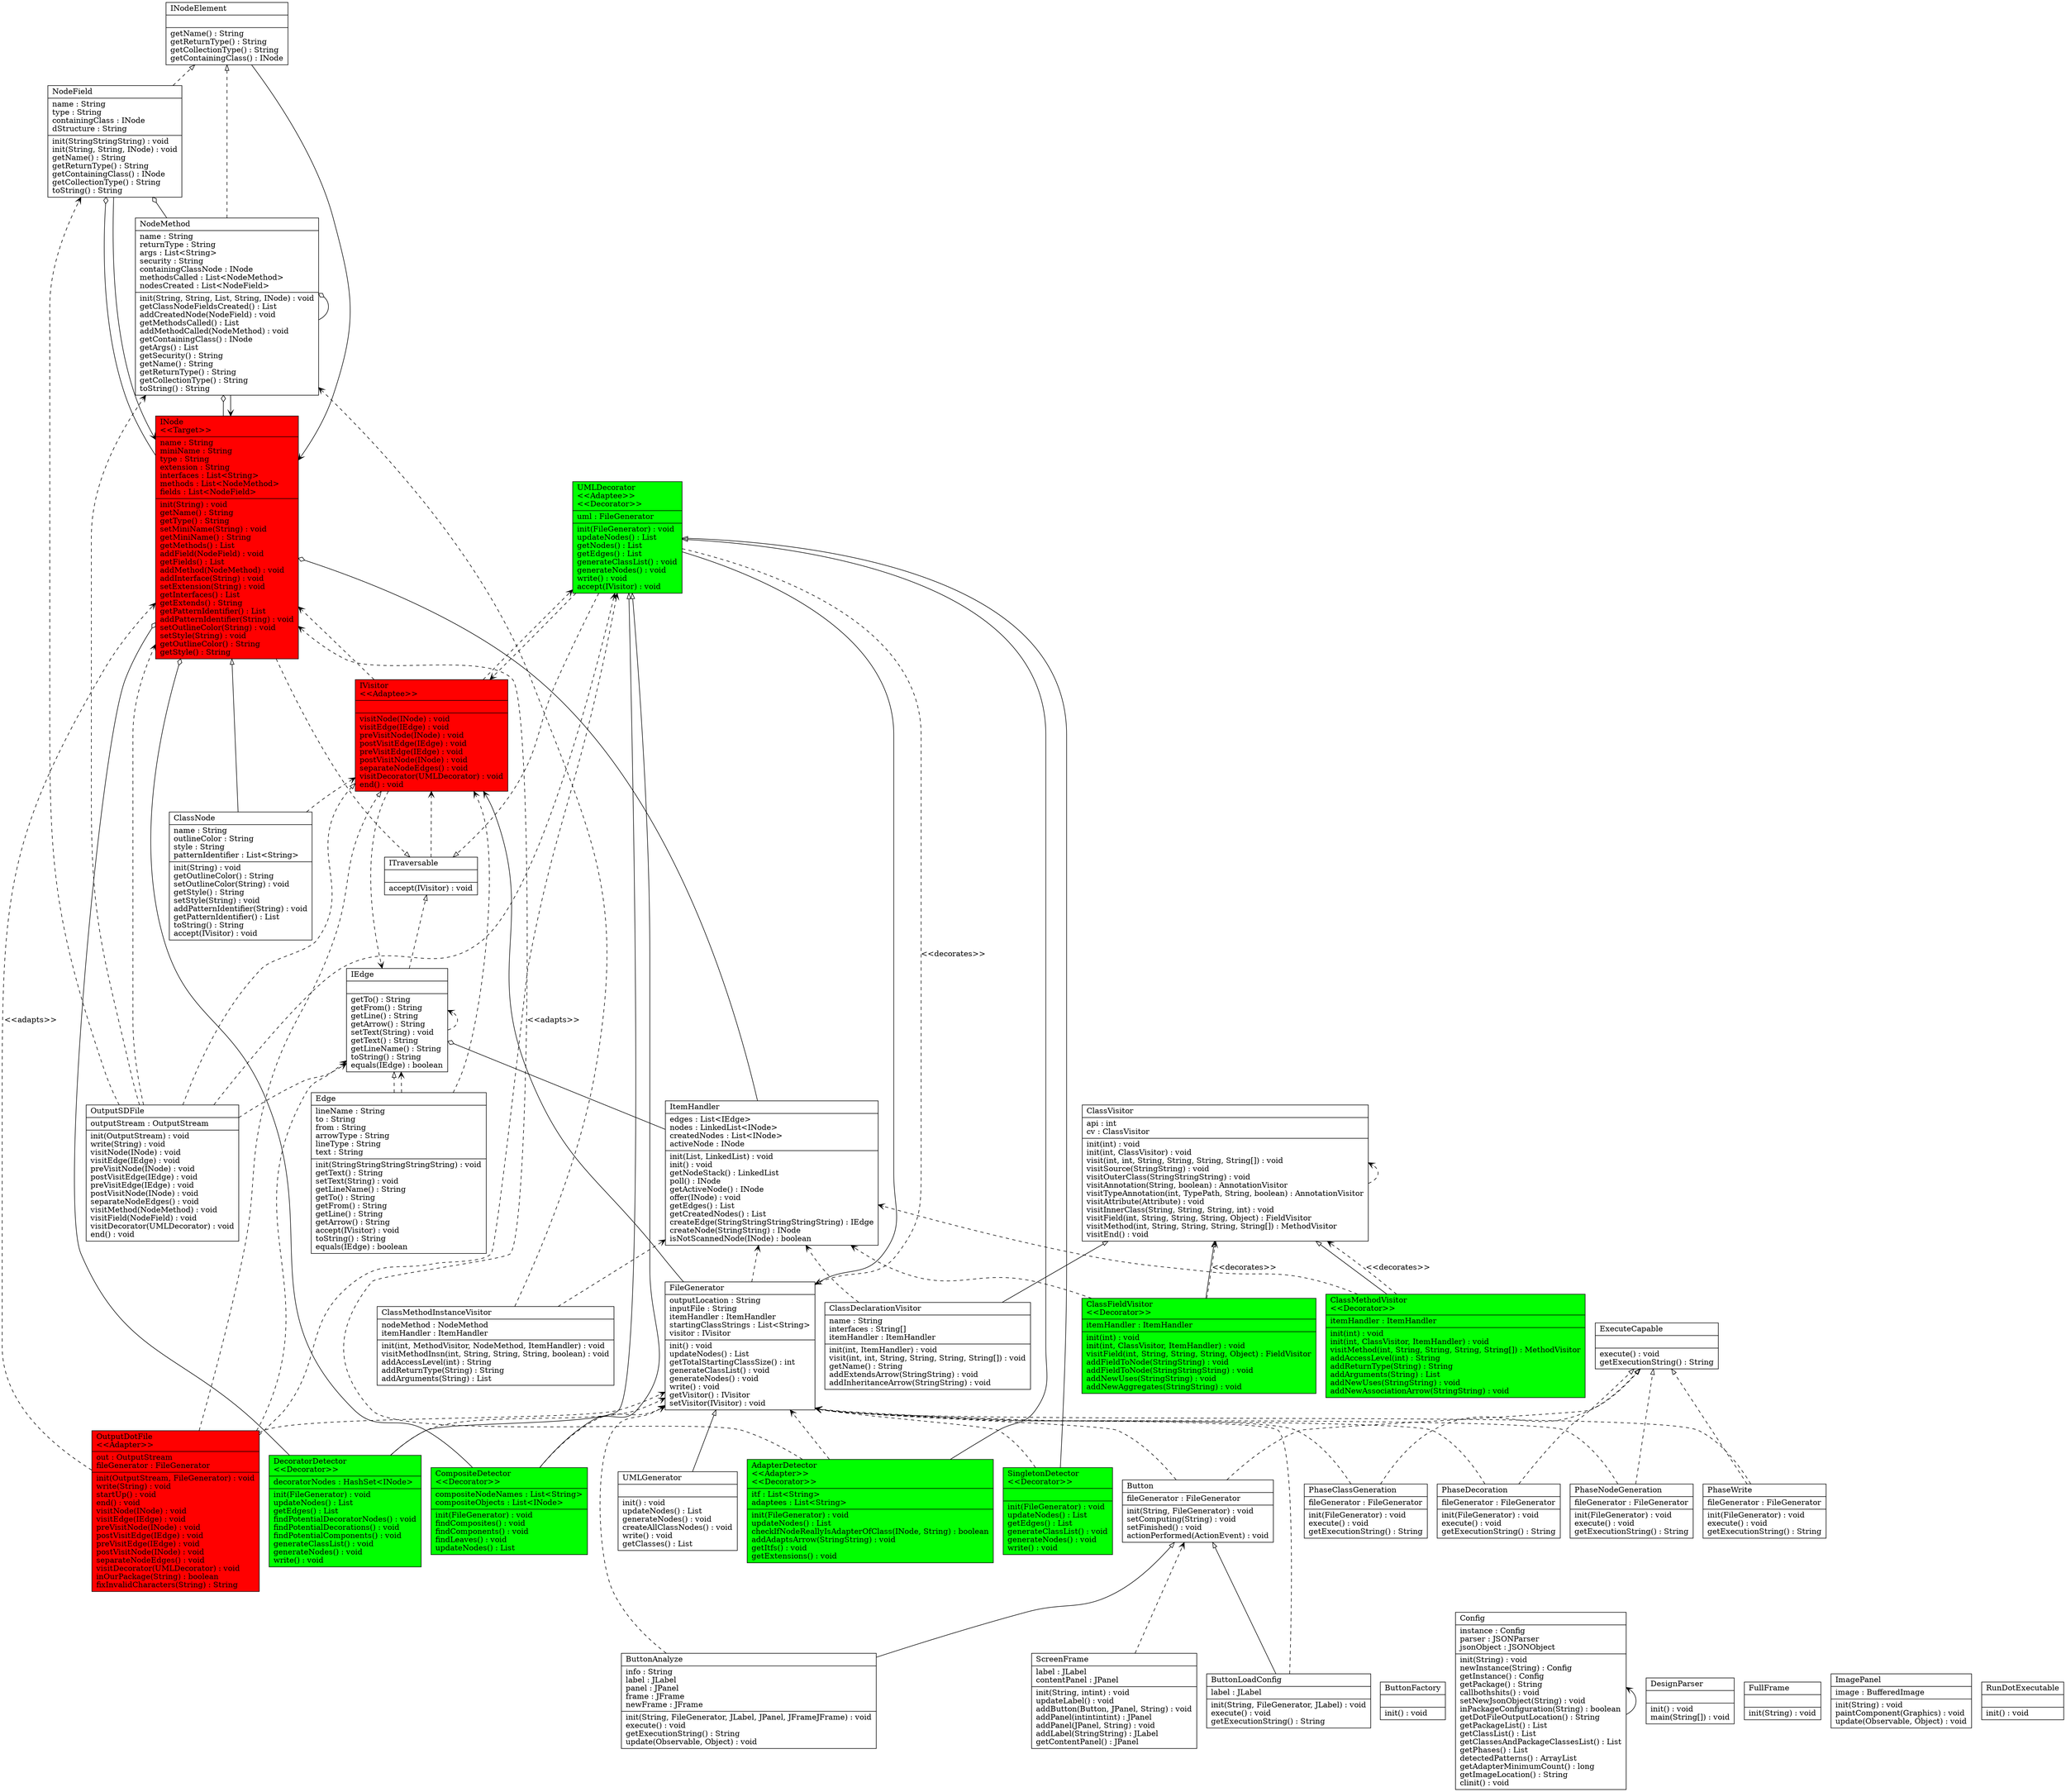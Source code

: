 digraph G {

fontname = "Bitstream Vera Sans"
fontsize = 8
rankdir=BT

node [shape = "record" color = "#000000" fillcolor = "#00ff00" style="filled"]

ClassTAdapterDetector [label = "{AdapterDetector\l\<\<Adapter\>\>\l\<\<Decorator\>\>\l|itf : List\<String\>\ladaptees : List\<String\>\l|init(FileGenerator) : void\lupdateNodes() : List\lcheckIfNodeReallyIsAdapterOfClass(INode, String) : boolean\laddAdaptsArrow(StringString) : void\lgetItfs() : void\lgetExtensions() : void\l}"]
node [shape = "record" color = "#000000" fillcolor = "#000000" style=""]

ClassTButton [label = "{Button\l|fileGenerator : FileGenerator\l|init(String, FileGenerator) : void\lsetComputing(String) : void\lsetFinished() : void\lactionPerformed(ActionEvent) : void\l}"]
node [shape = "record" color = "#000000" fillcolor = "#000000" style=""]

ClassTButtonAnalyze [label = "{ButtonAnalyze\l|info : String\llabel : JLabel\lpanel : JPanel\lframe : JFrame\lnewFrame : JFrame\l|init(String, FileGenerator, JLabel, JPanel, JFrameJFrame) : void\lexecute() : void\lgetExecutionString() : String\lupdate(Observable, Object) : void\l}"]
node [shape = "record" color = "#000000" fillcolor = "#000000" style=""]

ClassTButtonFactory [label = "{ButtonFactory\l||init() : void\l}"]
node [shape = "record" color = "#000000" fillcolor = "#000000" style=""]

ClassTButtonLoadConfig [label = "{ButtonLoadConfig\l|label : JLabel\l|init(String, FileGenerator, JLabel) : void\lexecute() : void\lgetExecutionString() : String\l}"]
node [shape = "record" color = "#000000" fillcolor = "#000000" style=""]

ClassTClassDeclarationVisitor [label = "{ClassDeclarationVisitor\l|name : String\linterfaces : String[]\litemHandler : ItemHandler\l|init(int, ItemHandler) : void\lvisit(int, int, String, String, String, String[]) : void\lgetName() : String\laddExtendsArrow(StringString) : void\laddInheritanceArrow(StringString) : void\l}"]
node [shape = "record" color = "#000000" fillcolor = "#00ff00" style="filled"]

ClassTClassFieldVisitor [label = "{ClassFieldVisitor\l\<\<Decorator\>\>\l|itemHandler : ItemHandler\l|init(int) : void\linit(int, ClassVisitor, ItemHandler) : void\lvisitField(int, String, String, String, Object) : FieldVisitor\laddFieldToNode(StringString) : void\laddFieldToNode(StringStringString) : void\laddNewUses(StringString) : void\laddNewAggregates(StringString) : void\l}"]
node [shape = "record" color = "#000000" fillcolor = "#000000" style=""]

ClassTClassMethodInstanceVisitor [label = "{ClassMethodInstanceVisitor\l|nodeMethod : NodeMethod\litemHandler : ItemHandler\l|init(int, MethodVisitor, NodeMethod, ItemHandler) : void\lvisitMethodInsn(int, String, String, String, boolean) : void\laddAccessLevel(int) : String\laddReturnType(String) : String\laddArguments(String) : List\l}"]
node [shape = "record" color = "#000000" fillcolor = "#00ff00" style="filled"]

ClassTClassMethodVisitor [label = "{ClassMethodVisitor\l\<\<Decorator\>\>\l|itemHandler : ItemHandler\l|init(int) : void\linit(int, ClassVisitor, ItemHandler) : void\lvisitMethod(int, String, String, String, String[]) : MethodVisitor\laddAccessLevel(int) : String\laddReturnType(String) : String\laddArguments(String) : List\laddNewUses(StringString) : void\laddNewAssociationArrow(StringString) : void\l}"]
node [shape = "record" color = "#000000" fillcolor = "#000000" style=""]

ClassTClassNode [label = "{ClassNode\l|name : String\loutlineColor : String\lstyle : String\lpatternIdentifier : List\<String\>\l|init(String) : void\lgetOutlineColor() : String\lsetOutlineColor(String) : void\lgetStyle() : String\lsetStyle(String) : void\laddPatternIdentifier(String) : void\lgetPatternIdentifier() : List\ltoString() : String\laccept(IVisitor) : void\l}"]
node [shape = "record" color = "#000000" fillcolor = "#00ff00" style="filled"]

ClassTCompositeDetector [label = "{CompositeDetector\l\<\<Decorator\>\>\l|compositeNodeNames : List\<String\>\lcompositeObjects : List\<INode\>\l|init(FileGenerator) : void\lfindComposites() : void\lfindComponents() : void\lfindLeaves() : void\lupdateNodes() : List\l}"]
node [shape = "record" color = "#000000" fillcolor = "#000000" style=""]

ClassTConfig [label = "{Config\l|instance : Config\lparser : JSONParser\ljsonObject : JSONObject\l|init(String) : void\lnewInstance(String) : Config\lgetInstance() : Config\lgetPackage() : String\lcallbothshits() : void\lsetNewJsonObject(String) : void\linPackageConfiguration(String) : boolean\lgetDotFileOutputLocation() : String\lgetPackageList() : List\lgetClassList() : List\lgetClassesAndPackageClassesList() : List\lgetPhases() : List\ldetectedPatterns() : ArrayList\lgetAdapterMinimumCount() : long\lgetImageLocation() : String\lclinit() : void\l}"]
node [shape = "record" color = "#000000" fillcolor = "#00ff00" style="filled"]

ClassTDecoratorDetector [label = "{DecoratorDetector\l\<\<Decorator\>\>\l|decoratorNodes : HashSet\<INode\>\l|init(FileGenerator) : void\lupdateNodes() : List\lgetEdges() : List\lfindPotentialDecoratorNodes() : void\lfindPotentialDecorations() : void\lfindPotentialComponents() : void\lgenerateClassList() : void\lgenerateNodes() : void\lwrite() : void\l}"]
node [shape = "record" color = "#000000" fillcolor = "#000000" style=""]

ClassTDesignParser [label = "{DesignParser\l||init() : void\lmain(String[]) : void\l}"]
node [shape = "record" color = "#000000" fillcolor = "#000000" style=""]

ClassTEdge [label = "{Edge\l|lineName : String\lto : String\lfrom : String\larrowType : String\llineType : String\ltext : String\l|init(StringStringStringStringString) : void\lgetText() : String\lsetText(String) : void\lgetLineName() : String\lgetTo() : String\lgetFrom() : String\lgetLine() : String\lgetArrow() : String\laccept(IVisitor) : void\ltoString() : String\lequals(IEdge) : boolean\l}"]
node [shape = "record" color = "#000000" fillcolor = "#000000" style=""]

ClassTExecuteCapable [label = "{ExecuteCapable\l||execute() : void\lgetExecutionString() : String\l}"]
node [shape = "record" color = "#000000" fillcolor = "#000000" style=""]

ClassTFileGenerator [label = "{FileGenerator\l|outputLocation : String\linputFile : String\litemHandler : ItemHandler\lstartingClassStrings : List\<String\>\lvisitor : IVisitor\l|init() : void\lupdateNodes() : List\lgetTotalStartingClassSize() : int\lgenerateClassList() : void\lgenerateNodes() : void\lwrite() : void\lgetVisitor() : IVisitor\lsetVisitor(IVisitor) : void\l}"]
node [shape = "record" color = "#000000" fillcolor = "#000000" style=""]

ClassTFullFrame [label = "{FullFrame\l||init(String) : void\l}"]
node [shape = "record" color = "#000000" fillcolor = "#000000" style=""]

ClassTIEdge [label = "{IEdge\l||getTo() : String\lgetFrom() : String\lgetLine() : String\lgetArrow() : String\lsetText(String) : void\lgetText() : String\lgetLineName() : String\ltoString() : String\lequals(IEdge) : boolean\l}"]
node [shape = "record" color = "#000000" fillcolor = "#000000" style=""]

ClassTImagePanel [label = "{ImagePanel\l|image : BufferedImage\l|init(String) : void\lpaintComponent(Graphics) : void\lupdate(Observable, Object) : void\l}"]
node [shape = "record" color = "#000000" fillcolor = "#ff0000" style="filled"]

ClassTINode [label = "{INode\l\<\<Target\>\>\l|name : String\lminiName : String\ltype : String\lextension : String\linterfaces : List\<String\>\lmethods : List\<NodeMethod\>\lfields : List\<NodeField\>\l|init(String) : void\lgetName() : String\lgetType() : String\lsetMiniName(String) : void\lgetMiniName() : String\lgetMethods() : List\laddField(NodeField) : void\lgetFields() : List\laddMethod(NodeMethod) : void\laddInterface(String) : void\lsetExtension(String) : void\lgetInterfaces() : List\lgetExtends() : String\lgetPatternIdentifier() : List\laddPatternIdentifier(String) : void\lsetOutlineColor(String) : void\lsetStyle(String) : void\lgetOutlineColor() : String\lgetStyle() : String\l}"]
node [shape = "record" color = "#000000" fillcolor = "#000000" style=""]

ClassTINodeElement [label = "{INodeElement\l||getName() : String\lgetReturnType() : String\lgetCollectionType() : String\lgetContainingClass() : INode\l}"]
node [shape = "record" color = "#000000" fillcolor = "#000000" style=""]

ClassTItemHandler [label = "{ItemHandler\l|edges : List\<IEdge\>\lnodes : LinkedList\<INode\>\lcreatedNodes : List\<INode\>\lactiveNode : INode\l|init(List, LinkedList) : void\linit() : void\lgetNodeStack() : LinkedList\lpoll() : INode\lgetActiveNode() : INode\loffer(INode) : void\lgetEdges() : List\lgetCreatedNodes() : List\lcreateEdge(StringStringStringStringString) : IEdge\lcreateNode(StringString) : INode\lisNotScannedNode(INode) : boolean\l}"]
node [shape = "record" color = "#000000" fillcolor = "#000000" style=""]

ClassTITraversable [label = "{ITraversable\l||accept(IVisitor) : void\l}"]
node [shape = "record" color = "#000000" fillcolor = "#ff0000" style="filled"]

ClassTIVisitor [label = "{IVisitor\l\<\<Adaptee\>\>\l||visitNode(INode) : void\lvisitEdge(IEdge) : void\lpreVisitNode(INode) : void\lpostVisitEdge(IEdge) : void\lpreVisitEdge(IEdge) : void\lpostVisitNode(INode) : void\lseparateNodeEdges() : void\lvisitDecorator(UMLDecorator) : void\lend() : void\l}"]
node [shape = "record" color = "#000000" fillcolor = "#000000" style=""]

ClassTNodeField [label = "{NodeField\l|name : String\ltype : String\lcontainingClass : INode\ldStructure : String\l|init(StringStringString) : void\linit(String, String, INode) : void\lgetName() : String\lgetReturnType() : String\lgetContainingClass() : INode\lgetCollectionType() : String\ltoString() : String\l}"]
node [shape = "record" color = "#000000" fillcolor = "#000000" style=""]

ClassTNodeMethod [label = "{NodeMethod\l|name : String\lreturnType : String\largs : List\<String\>\lsecurity : String\lcontainingClassNode : INode\lmethodsCalled : List\<NodeMethod\>\lnodesCreated : List\<NodeField\>\l|init(String, String, List, String, INode) : void\lgetClassNodeFieldsCreated() : List\laddCreatedNode(NodeField) : void\lgetMethodsCalled() : List\laddMethodCalled(NodeMethod) : void\lgetContainingClass() : INode\lgetArgs() : List\lgetSecurity() : String\lgetName() : String\lgetReturnType() : String\lgetCollectionType() : String\ltoString() : String\l}"]
node [shape = "record" color = "#000000" fillcolor = "#ff0000" style="filled"]

ClassTOutputDotFile [label = "{OutputDotFile\l\<\<Adapter\>\>\l|out : OutputStream\lfileGenerator : FileGenerator\l|init(OutputStream, FileGenerator) : void\lwrite(String) : void\lstartUp() : void\lend() : void\lvisitNode(INode) : void\lvisitEdge(IEdge) : void\lpreVisitNode(INode) : void\lpostVisitEdge(IEdge) : void\lpreVisitEdge(IEdge) : void\lpostVisitNode(INode) : void\lseparateNodeEdges() : void\lvisitDecorator(UMLDecorator) : void\linOurPackage(String) : boolean\lfixInvalidCharacters(String) : String\l}"]
node [shape = "record" color = "#000000" fillcolor = "#000000" style=""]

ClassTOutputSDFile [label = "{OutputSDFile\l|outputStream : OutputStream\l|init(OutputStream) : void\lwrite(String) : void\lvisitNode(INode) : void\lvisitEdge(IEdge) : void\lpreVisitNode(INode) : void\lpostVisitEdge(IEdge) : void\lpreVisitEdge(IEdge) : void\lpostVisitNode(INode) : void\lseparateNodeEdges() : void\lvisitMethod(NodeMethod) : void\lvisitField(NodeField) : void\lvisitDecorator(UMLDecorator) : void\lend() : void\l}"]
node [shape = "record" color = "#000000" fillcolor = "#000000" style=""]

ClassTPhaseClassGeneration [label = "{PhaseClassGeneration\l|fileGenerator : FileGenerator\l|init(FileGenerator) : void\lexecute() : void\lgetExecutionString() : String\l}"]
node [shape = "record" color = "#000000" fillcolor = "#000000" style=""]

ClassTPhaseDecoration [label = "{PhaseDecoration\l|fileGenerator : FileGenerator\l|init(FileGenerator) : void\lexecute() : void\lgetExecutionString() : String\l}"]
node [shape = "record" color = "#000000" fillcolor = "#000000" style=""]

ClassTPhaseNodeGeneration [label = "{PhaseNodeGeneration\l|fileGenerator : FileGenerator\l|init(FileGenerator) : void\lexecute() : void\lgetExecutionString() : String\l}"]
node [shape = "record" color = "#000000" fillcolor = "#000000" style=""]

ClassTPhaseWrite [label = "{PhaseWrite\l|fileGenerator : FileGenerator\l|init(FileGenerator) : void\lexecute() : void\lgetExecutionString() : String\l}"]
node [shape = "record" color = "#000000" fillcolor = "#000000" style=""]

ClassTRunDotExecutable [label = "{RunDotExecutable\l||init() : void\l}"]
node [shape = "record" color = "#000000" fillcolor = "#000000" style=""]

ClassTScreenFrame [label = "{ScreenFrame\l|label : JLabel\lcontentPanel : JPanel\l|init(String, intint) : void\lupdateLabel() : void\laddButton(Button, JPanel, String) : void\laddPanel(intintintint) : JPanel\laddPanel(JPanel, String) : void\laddLabel(StringString) : JLabel\lgetContentPanel() : JPanel\l}"]
node [shape = "record" color = "#000000" fillcolor = "#00ff00" style="filled"]

ClassTSingletonDetector [label = "{SingletonDetector\l\<\<Decorator\>\>\l||init(FileGenerator) : void\lupdateNodes() : List\lgetEdges() : List\lgenerateClassList() : void\lgenerateNodes() : void\lwrite() : void\l}"]
node [shape = "record" color = "#000000" fillcolor = "#00ff00" style="filled"]

ClassTUMLDecorator [label = "{UMLDecorator\l\<\<Adaptee\>\>\l\<\<Decorator\>\>\l|uml : FileGenerator\l|init(FileGenerator) : void\lupdateNodes() : List\lgetNodes() : List\lgetEdges() : List\lgenerateClassList() : void\lgenerateNodes() : void\lwrite() : void\laccept(IVisitor) : void\l}"]
node [shape = "record" color = "#000000" fillcolor = "#000000" style=""]

ClassTUMLGenerator [label = "{UMLGenerator\l||init() : void\lupdateNodes() : List\lgenerateNodes() : void\lcreateAllClassNodes() : void\lwrite() : void\lgetClasses() : List\l}"]
node [shape = "record" color = "#000000" fillcolor = "#000000" style=""]

ClassTClassVisitor [label = "{ClassVisitor\l|api : int\lcv : ClassVisitor\l|init(int) : void\linit(int, ClassVisitor) : void\lvisit(int, int, String, String, String, String[]) : void\lvisitSource(StringString) : void\lvisitOuterClass(StringStringString) : void\lvisitAnnotation(String, boolean) : AnnotationVisitor\lvisitTypeAnnotation(int, TypePath, String, boolean) : AnnotationVisitor\lvisitAttribute(Attribute) : void\lvisitInnerClass(String, String, String, int) : void\lvisitField(int, String, String, String, Object) : FieldVisitor\lvisitMethod(int, String, String, String, String[]) : MethodVisitor\lvisitEnd() : void\l}"]
edge [arrowhead = "onormal" style = "solid" label = ""]

ClassTAdapterDetector -> ClassTUMLDecorator
edge [arrowhead = "vee" style = "dashed" label = ""]

ClassTAdapterDetector -> ClassTFileGenerator
edge [arrowhead = "vee" style = "dashed" label = "\<\<adapts\>\>"]

ClassTAdapterDetector -> ClassTINode
edge [arrowhead = "onormal" style = "dashed" label = ""]

ClassTButton -> ClassTExecuteCapable
edge [arrowhead = "vee" style = "dashed" label = ""]

ClassTButton -> ClassTFileGenerator
edge [arrowhead = "onormal" style = "solid" label = ""]

ClassTButtonAnalyze -> ClassTButton
edge [arrowhead = "vee" style = "dashed" label = ""]

ClassTButtonAnalyze -> ClassTFileGenerator
edge [arrowhead = "onormal" style = "solid" label = ""]

ClassTButtonLoadConfig -> ClassTButton
edge [arrowhead = "vee" style = "dashed" label = ""]

ClassTButtonLoadConfig -> ClassTFileGenerator
edge [arrowhead = "onormal" style = "solid" label = ""]

ClassTClassDeclarationVisitor -> ClassTClassVisitor
edge [arrowhead = "vee" style = "dashed" label = ""]

ClassTClassDeclarationVisitor -> ClassTItemHandler
edge [arrowhead = "onormal" style = "solid" label = ""]

ClassTClassFieldVisitor -> ClassTClassVisitor
edge [arrowhead = "vee" style = "dashed" label = ""]

ClassTClassFieldVisitor -> ClassTItemHandler
edge [arrowhead = "vee" style = "dashed" label = "<<decorates>>"]

ClassTClassFieldVisitor -> ClassTClassVisitor
edge [arrowhead = "vee" style = "dashed" label = ""]

ClassTClassMethodInstanceVisitor -> ClassTNodeMethod
edge [arrowhead = "vee" style = "dashed" label = ""]

ClassTClassMethodInstanceVisitor -> ClassTItemHandler
edge [arrowhead = "onormal" style = "solid" label = ""]

ClassTClassMethodVisitor -> ClassTClassVisitor
edge [arrowhead = "vee" style = "dashed" label = ""]

ClassTClassMethodVisitor -> ClassTItemHandler
edge [arrowhead = "vee" style = "dashed" label = "<<decorates>>"]

ClassTClassMethodVisitor -> ClassTClassVisitor
edge [arrowhead = "onormal" style = "solid" label = ""]

ClassTClassNode -> ClassTINode
edge [arrowhead = "vee" style = "dashed" label = ""]

ClassTClassNode -> ClassTIVisitor
edge [arrowhead = "onormal" style = "solid" label = ""]

ClassTCompositeDetector -> ClassTUMLDecorator
edge [arrowhead = "odiamond" style = "solid" label = ""]

ClassTCompositeDetector -> ClassTINode
edge [arrowhead = "vee" style = "dashed" label = ""]

ClassTCompositeDetector -> ClassTFileGenerator
edge [arrowhead = "vee" style = "solid" label = ""]

ClassTConfig -> ClassTConfig
edge [arrowhead = "onormal" style = "solid" label = ""]

ClassTDecoratorDetector -> ClassTUMLDecorator
edge [arrowhead = "odiamond" style = "solid" label = ""]

ClassTDecoratorDetector -> ClassTINode
edge [arrowhead = "vee" style = "dashed" label = ""]

ClassTDecoratorDetector -> ClassTFileGenerator
edge [arrowhead = "onormal" style = "dashed" label = ""]

ClassTEdge -> ClassTIEdge
edge [arrowhead = "vee" style = "dashed" label = ""]

ClassTEdge -> ClassTIVisitor
edge [arrowhead = "vee" style = "dashed" label = ""]

ClassTEdge -> ClassTIEdge
edge [arrowhead = "vee" style = "dashed" label = ""]

ClassTFileGenerator -> ClassTItemHandler
edge [arrowhead = "vee" style = "solid" label = ""]

ClassTFileGenerator -> ClassTIVisitor
edge [arrowhead = "onormal" style = "dashed" label = ""]

ClassTIEdge -> ClassTITraversable
edge [arrowhead = "vee" style = "dashed" label = ""]

ClassTIEdge -> ClassTIEdge
edge [arrowhead = "onormal" style = "dashed" label = ""]

ClassTINode -> ClassTITraversable
edge [arrowhead = "odiamond" style = "solid" label = ""]

ClassTINode -> ClassTNodeMethod
edge [arrowhead = "odiamond" style = "solid" label = ""]

ClassTINode -> ClassTNodeField
edge [arrowhead = "vee" style = "solid" label = ""]

ClassTINodeElement -> ClassTINode
edge [arrowhead = "odiamond" style = "solid" label = ""]

ClassTItemHandler -> ClassTIEdge
edge [arrowhead = "odiamond" style = "solid" label = ""]

ClassTItemHandler -> ClassTINode
edge [arrowhead = "vee" style = "dashed" label = ""]

ClassTITraversable -> ClassTIVisitor
edge [arrowhead = "vee" style = "dashed" label = ""]

ClassTIVisitor -> ClassTINode
edge [arrowhead = "vee" style = "dashed" label = ""]

ClassTIVisitor -> ClassTIEdge
edge [arrowhead = "vee" style = "dashed" label = ""]

ClassTIVisitor -> ClassTUMLDecorator
edge [arrowhead = "onormal" style = "dashed" label = ""]

ClassTNodeField -> ClassTINodeElement
edge [arrowhead = "vee" style = "solid" label = ""]

ClassTNodeField -> ClassTINode
edge [arrowhead = "onormal" style = "dashed" label = ""]

ClassTNodeMethod -> ClassTINodeElement
edge [arrowhead = "odiamond" style = "solid" label = ""]

ClassTNodeMethod -> ClassTNodeMethod
edge [arrowhead = "odiamond" style = "solid" label = ""]

ClassTNodeMethod -> ClassTNodeField
edge [arrowhead = "vee" style = "solid" label = ""]

ClassTNodeMethod -> ClassTINode
edge [arrowhead = "onormal" style = "dashed" label = ""]

ClassTOutputDotFile -> ClassTIVisitor
edge [arrowhead = "vee" style = "dashed" label = ""]

ClassTOutputDotFile -> ClassTFileGenerator
edge [arrowhead = "vee" style = "dashed" label = "\<\<adapts\>\>"]

ClassTOutputDotFile -> ClassTINode
edge [arrowhead = "vee" style = "dashed" label = ""]

ClassTOutputDotFile -> ClassTIEdge
edge [arrowhead = "vee" style = "dashed" label = ""]

ClassTOutputDotFile -> ClassTUMLDecorator
edge [arrowhead = "onormal" style = "dashed" label = ""]

ClassTOutputSDFile -> ClassTIVisitor
edge [arrowhead = "vee" style = "dashed" label = ""]

ClassTOutputSDFile -> ClassTINode
edge [arrowhead = "vee" style = "dashed" label = ""]

ClassTOutputSDFile -> ClassTIEdge
edge [arrowhead = "vee" style = "dashed" label = ""]

ClassTOutputSDFile -> ClassTNodeMethod
edge [arrowhead = "vee" style = "dashed" label = ""]

ClassTOutputSDFile -> ClassTNodeField
edge [arrowhead = "vee" style = "dashed" label = ""]

ClassTOutputSDFile -> ClassTUMLDecorator
edge [arrowhead = "onormal" style = "dashed" label = ""]

ClassTPhaseClassGeneration -> ClassTExecuteCapable
edge [arrowhead = "vee" style = "dashed" label = ""]

ClassTPhaseClassGeneration -> ClassTFileGenerator
edge [arrowhead = "onormal" style = "dashed" label = ""]

ClassTPhaseDecoration -> ClassTExecuteCapable
edge [arrowhead = "vee" style = "dashed" label = ""]

ClassTPhaseDecoration -> ClassTFileGenerator
edge [arrowhead = "onormal" style = "dashed" label = ""]

ClassTPhaseNodeGeneration -> ClassTExecuteCapable
edge [arrowhead = "vee" style = "dashed" label = ""]

ClassTPhaseNodeGeneration -> ClassTFileGenerator
edge [arrowhead = "onormal" style = "dashed" label = ""]

ClassTPhaseWrite -> ClassTExecuteCapable
edge [arrowhead = "vee" style = "dashed" label = ""]

ClassTPhaseWrite -> ClassTFileGenerator
edge [arrowhead = "vee" style = "dashed" label = ""]

ClassTScreenFrame -> ClassTButton
edge [arrowhead = "onormal" style = "solid" label = ""]

ClassTSingletonDetector -> ClassTUMLDecorator
edge [arrowhead = "vee" style = "dashed" label = ""]

ClassTSingletonDetector -> ClassTFileGenerator
edge [arrowhead = "onormal" style = "solid" label = ""]

ClassTUMLDecorator -> ClassTFileGenerator
edge [arrowhead = "onormal" style = "dashed" label = ""]

ClassTUMLDecorator -> ClassTITraversable
edge [arrowhead = "vee" style = "dashed" label = "<<decorates>>"]

ClassTUMLDecorator -> ClassTFileGenerator
edge [arrowhead = "vee" style = "dashed" label = ""]

ClassTUMLDecorator -> ClassTIVisitor
edge [arrowhead = "onormal" style = "solid" label = ""]

ClassTUMLGenerator -> ClassTFileGenerator
edge [arrowhead = "vee" style = "dashed" label = ""]

ClassTClassVisitor -> ClassTClassVisitor
}
